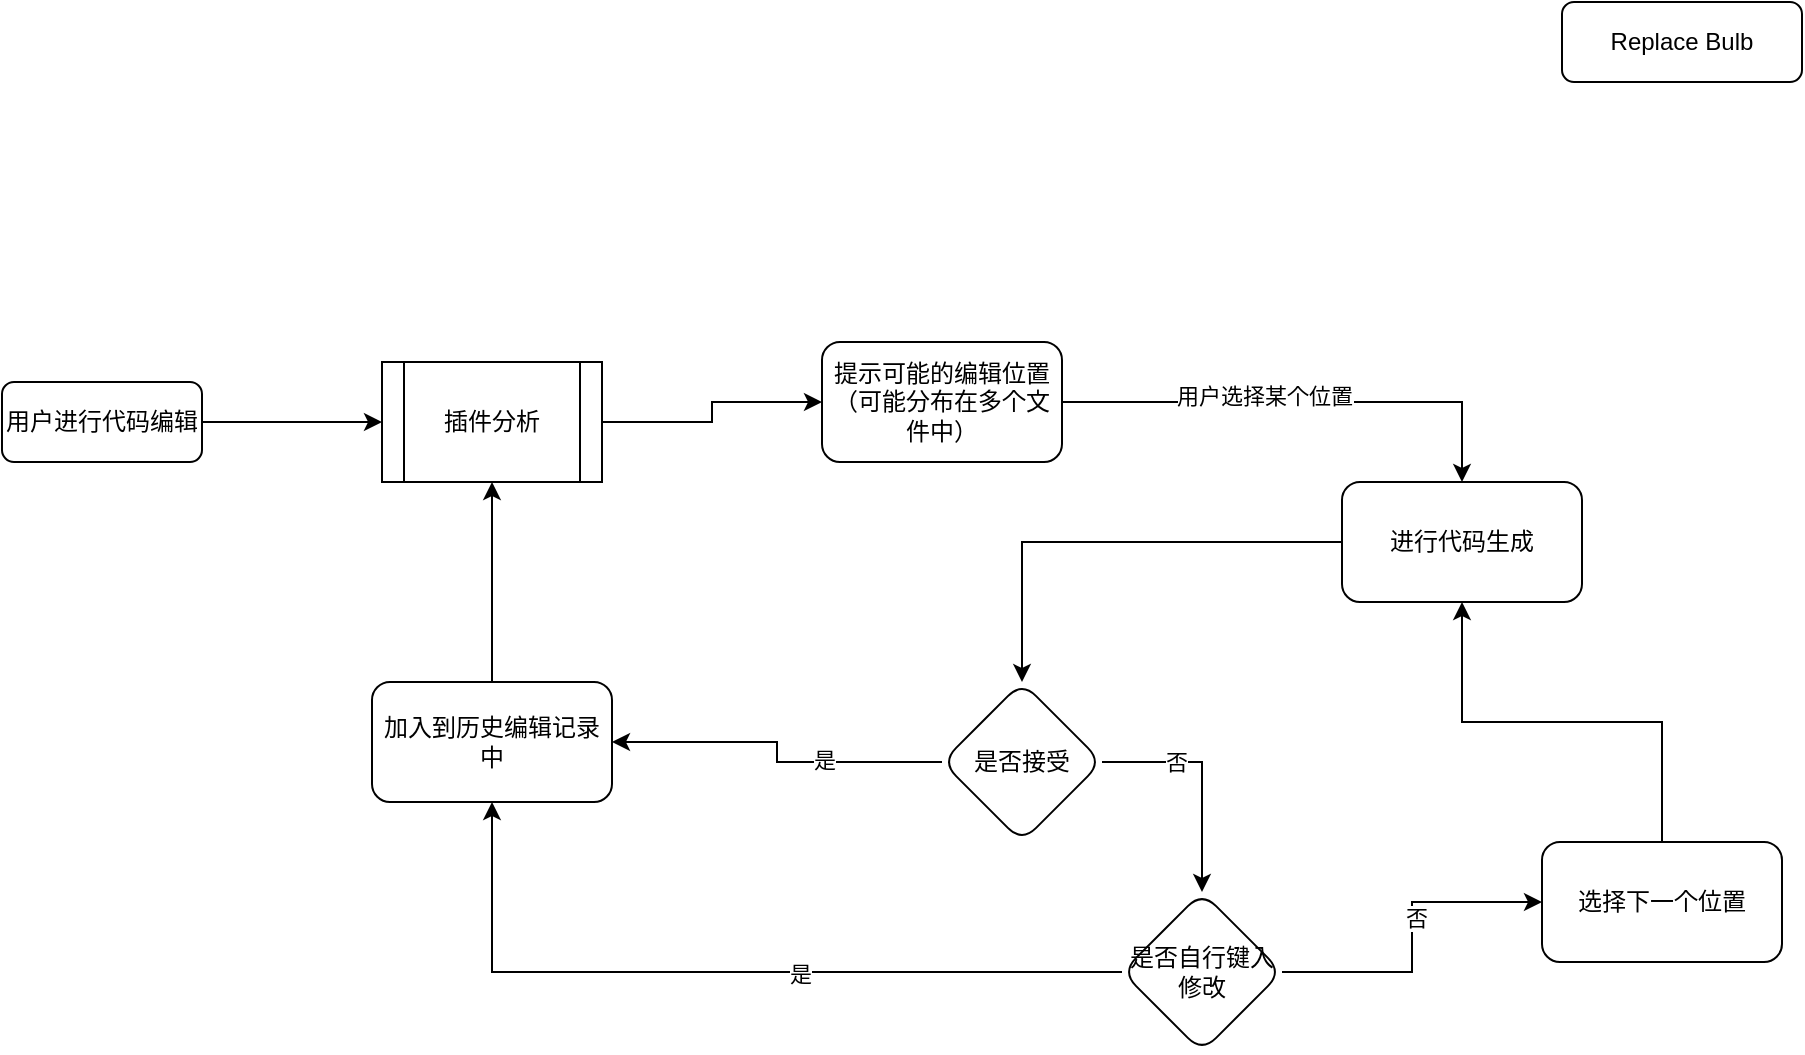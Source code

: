 <mxfile version="26.1.1">
  <diagram id="C5RBs43oDa-KdzZeNtuy" name="Page-1">
    <mxGraphModel dx="1829" dy="575" grid="1" gridSize="10" guides="1" tooltips="1" connect="1" arrows="1" fold="1" page="1" pageScale="1" pageWidth="827" pageHeight="1169" background="none" math="0" shadow="0">
      <root>
        <mxCell id="WIyWlLk6GJQsqaUBKTNV-0" />
        <mxCell id="WIyWlLk6GJQsqaUBKTNV-1" parent="WIyWlLk6GJQsqaUBKTNV-0" />
        <mxCell id="JZUy_UIlH2GKtHBBuBsd-9" style="edgeStyle=orthogonalEdgeStyle;rounded=0;orthogonalLoop=1;jettySize=auto;html=1;entryX=0;entryY=0.5;entryDx=0;entryDy=0;" edge="1" parent="WIyWlLk6GJQsqaUBKTNV-1" source="WIyWlLk6GJQsqaUBKTNV-3" target="JZUy_UIlH2GKtHBBuBsd-8">
          <mxGeometry relative="1" as="geometry" />
        </mxCell>
        <mxCell id="WIyWlLk6GJQsqaUBKTNV-3" value="用户进行代码编辑" style="rounded=1;whiteSpace=wrap;html=1;fontSize=12;glass=0;strokeWidth=1;shadow=0;" parent="WIyWlLk6GJQsqaUBKTNV-1" vertex="1">
          <mxGeometry x="-30" y="250" width="100" height="40" as="geometry" />
        </mxCell>
        <mxCell id="WIyWlLk6GJQsqaUBKTNV-12" value="Replace Bulb" style="rounded=1;whiteSpace=wrap;html=1;fontSize=12;glass=0;strokeWidth=1;shadow=0;" parent="WIyWlLk6GJQsqaUBKTNV-1" vertex="1">
          <mxGeometry x="750" y="60" width="120" height="40" as="geometry" />
        </mxCell>
        <mxCell id="JZUy_UIlH2GKtHBBuBsd-4" value="" style="edgeStyle=orthogonalEdgeStyle;rounded=0;orthogonalLoop=1;jettySize=auto;html=1;" edge="1" parent="WIyWlLk6GJQsqaUBKTNV-1" source="JZUy_UIlH2GKtHBBuBsd-0" target="JZUy_UIlH2GKtHBBuBsd-3">
          <mxGeometry relative="1" as="geometry" />
        </mxCell>
        <mxCell id="JZUy_UIlH2GKtHBBuBsd-5" value="用户选择某个位置" style="edgeLabel;html=1;align=center;verticalAlign=middle;resizable=0;points=[];" vertex="1" connectable="0" parent="JZUy_UIlH2GKtHBBuBsd-4">
          <mxGeometry x="-0.164" y="3" relative="1" as="geometry">
            <mxPoint as="offset" />
          </mxGeometry>
        </mxCell>
        <mxCell id="JZUy_UIlH2GKtHBBuBsd-0" value="提示可能的编辑位置（可能分布在多个文件中）" style="whiteSpace=wrap;html=1;rounded=1;glass=0;strokeWidth=1;shadow=0;" vertex="1" parent="WIyWlLk6GJQsqaUBKTNV-1">
          <mxGeometry x="380" y="230" width="120" height="60" as="geometry" />
        </mxCell>
        <mxCell id="JZUy_UIlH2GKtHBBuBsd-7" value="" style="edgeStyle=orthogonalEdgeStyle;rounded=0;orthogonalLoop=1;jettySize=auto;html=1;" edge="1" parent="WIyWlLk6GJQsqaUBKTNV-1" source="JZUy_UIlH2GKtHBBuBsd-3" target="JZUy_UIlH2GKtHBBuBsd-6">
          <mxGeometry relative="1" as="geometry" />
        </mxCell>
        <mxCell id="JZUy_UIlH2GKtHBBuBsd-3" value="进行代码生成" style="whiteSpace=wrap;html=1;rounded=1;glass=0;strokeWidth=1;shadow=0;" vertex="1" parent="WIyWlLk6GJQsqaUBKTNV-1">
          <mxGeometry x="640" y="300" width="120" height="60" as="geometry" />
        </mxCell>
        <mxCell id="JZUy_UIlH2GKtHBBuBsd-17" value="" style="edgeStyle=orthogonalEdgeStyle;rounded=0;orthogonalLoop=1;jettySize=auto;html=1;" edge="1" parent="WIyWlLk6GJQsqaUBKTNV-1" source="JZUy_UIlH2GKtHBBuBsd-6" target="JZUy_UIlH2GKtHBBuBsd-16">
          <mxGeometry relative="1" as="geometry" />
        </mxCell>
        <mxCell id="JZUy_UIlH2GKtHBBuBsd-18" value="是" style="edgeLabel;html=1;align=center;verticalAlign=middle;resizable=0;points=[];" vertex="1" connectable="0" parent="JZUy_UIlH2GKtHBBuBsd-17">
          <mxGeometry x="-0.318" y="-1" relative="1" as="geometry">
            <mxPoint as="offset" />
          </mxGeometry>
        </mxCell>
        <mxCell id="JZUy_UIlH2GKtHBBuBsd-22" value="" style="edgeStyle=orthogonalEdgeStyle;rounded=0;orthogonalLoop=1;jettySize=auto;html=1;" edge="1" parent="WIyWlLk6GJQsqaUBKTNV-1" source="JZUy_UIlH2GKtHBBuBsd-6" target="JZUy_UIlH2GKtHBBuBsd-21">
          <mxGeometry relative="1" as="geometry" />
        </mxCell>
        <mxCell id="JZUy_UIlH2GKtHBBuBsd-23" value="否" style="edgeLabel;html=1;align=center;verticalAlign=middle;resizable=0;points=[];" vertex="1" connectable="0" parent="JZUy_UIlH2GKtHBBuBsd-22">
          <mxGeometry x="-0.355" relative="1" as="geometry">
            <mxPoint as="offset" />
          </mxGeometry>
        </mxCell>
        <mxCell id="JZUy_UIlH2GKtHBBuBsd-6" value="是否接受" style="rhombus;whiteSpace=wrap;html=1;rounded=1;glass=0;strokeWidth=1;shadow=0;" vertex="1" parent="WIyWlLk6GJQsqaUBKTNV-1">
          <mxGeometry x="440" y="400" width="80" height="80" as="geometry" />
        </mxCell>
        <mxCell id="JZUy_UIlH2GKtHBBuBsd-10" style="edgeStyle=orthogonalEdgeStyle;rounded=0;orthogonalLoop=1;jettySize=auto;html=1;" edge="1" parent="WIyWlLk6GJQsqaUBKTNV-1" source="JZUy_UIlH2GKtHBBuBsd-8" target="JZUy_UIlH2GKtHBBuBsd-0">
          <mxGeometry relative="1" as="geometry" />
        </mxCell>
        <mxCell id="JZUy_UIlH2GKtHBBuBsd-8" value="插件分析" style="shape=process;whiteSpace=wrap;html=1;backgroundOutline=1;" vertex="1" parent="WIyWlLk6GJQsqaUBKTNV-1">
          <mxGeometry x="160" y="240" width="110" height="60" as="geometry" />
        </mxCell>
        <mxCell id="JZUy_UIlH2GKtHBBuBsd-20" style="edgeStyle=orthogonalEdgeStyle;rounded=0;orthogonalLoop=1;jettySize=auto;html=1;" edge="1" parent="WIyWlLk6GJQsqaUBKTNV-1" source="JZUy_UIlH2GKtHBBuBsd-16" target="JZUy_UIlH2GKtHBBuBsd-8">
          <mxGeometry relative="1" as="geometry">
            <mxPoint x="170" y="350" as="targetPoint" />
          </mxGeometry>
        </mxCell>
        <mxCell id="JZUy_UIlH2GKtHBBuBsd-16" value="加入到历史编辑记录中" style="rounded=1;whiteSpace=wrap;html=1;glass=0;strokeWidth=1;shadow=0;" vertex="1" parent="WIyWlLk6GJQsqaUBKTNV-1">
          <mxGeometry x="155" y="400" width="120" height="60" as="geometry" />
        </mxCell>
        <mxCell id="JZUy_UIlH2GKtHBBuBsd-31" value="" style="edgeStyle=orthogonalEdgeStyle;rounded=0;orthogonalLoop=1;jettySize=auto;html=1;" edge="1" parent="WIyWlLk6GJQsqaUBKTNV-1" source="JZUy_UIlH2GKtHBBuBsd-21" target="JZUy_UIlH2GKtHBBuBsd-30">
          <mxGeometry relative="1" as="geometry" />
        </mxCell>
        <mxCell id="JZUy_UIlH2GKtHBBuBsd-32" value="否" style="edgeLabel;html=1;align=center;verticalAlign=middle;resizable=0;points=[];" vertex="1" connectable="0" parent="JZUy_UIlH2GKtHBBuBsd-31">
          <mxGeometry x="0.115" y="-2" relative="1" as="geometry">
            <mxPoint as="offset" />
          </mxGeometry>
        </mxCell>
        <mxCell id="JZUy_UIlH2GKtHBBuBsd-33" style="edgeStyle=orthogonalEdgeStyle;rounded=0;orthogonalLoop=1;jettySize=auto;html=1;" edge="1" parent="WIyWlLk6GJQsqaUBKTNV-1" source="JZUy_UIlH2GKtHBBuBsd-21" target="JZUy_UIlH2GKtHBBuBsd-16">
          <mxGeometry relative="1" as="geometry" />
        </mxCell>
        <mxCell id="JZUy_UIlH2GKtHBBuBsd-34" value="是" style="edgeLabel;html=1;align=center;verticalAlign=middle;resizable=0;points=[];" vertex="1" connectable="0" parent="JZUy_UIlH2GKtHBBuBsd-33">
          <mxGeometry x="-0.195" y="1" relative="1" as="geometry">
            <mxPoint as="offset" />
          </mxGeometry>
        </mxCell>
        <mxCell id="JZUy_UIlH2GKtHBBuBsd-21" value="是否自行键入修改" style="rhombus;whiteSpace=wrap;html=1;rounded=1;glass=0;strokeWidth=1;shadow=0;" vertex="1" parent="WIyWlLk6GJQsqaUBKTNV-1">
          <mxGeometry x="530" y="505" width="80" height="80" as="geometry" />
        </mxCell>
        <mxCell id="JZUy_UIlH2GKtHBBuBsd-35" style="edgeStyle=orthogonalEdgeStyle;rounded=0;orthogonalLoop=1;jettySize=auto;html=1;" edge="1" parent="WIyWlLk6GJQsqaUBKTNV-1" source="JZUy_UIlH2GKtHBBuBsd-30" target="JZUy_UIlH2GKtHBBuBsd-3">
          <mxGeometry relative="1" as="geometry" />
        </mxCell>
        <mxCell id="JZUy_UIlH2GKtHBBuBsd-30" value="选择下一个位置" style="whiteSpace=wrap;html=1;rounded=1;glass=0;strokeWidth=1;shadow=0;" vertex="1" parent="WIyWlLk6GJQsqaUBKTNV-1">
          <mxGeometry x="740" y="480" width="120" height="60" as="geometry" />
        </mxCell>
      </root>
    </mxGraphModel>
  </diagram>
</mxfile>
